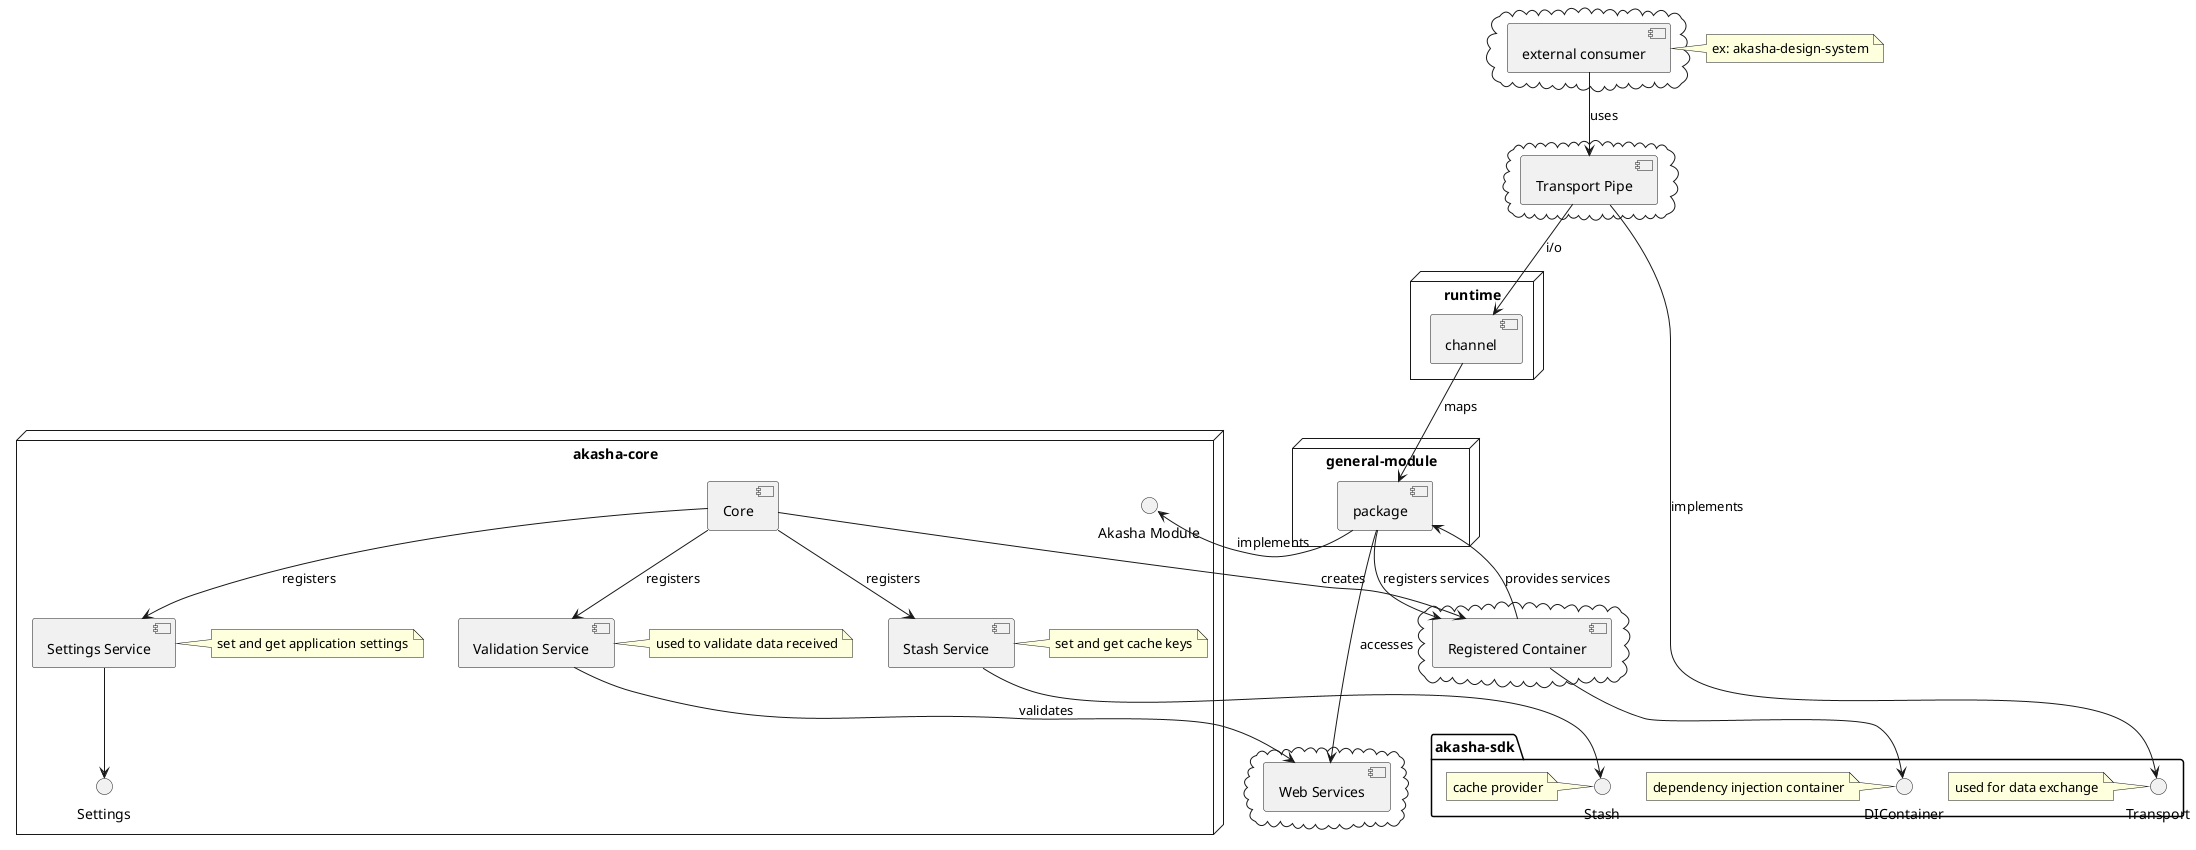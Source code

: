 @startuml

package "akasha-sdk" {
() Transport
() Stash
() DIContainer

note left of Stash : cache provider
note left of Transport: used for data exchange
note left of DIContainer: dependency injection container
}

node "akasha-core" {
() Settings
() "Akasha Module" as AkashaModule
[Core] as AkashaCore
[Settings Service] as SettingsService
[Stash Service] as StashService
[Validation Service] as ValidationService
note right of ValidationService: used to validate data received
StashService --> Stash
SettingsService --> Settings
note right of SettingsService: set and get application settings
note right of StashService: set and get cache keys
}
cloud {
[Registered Container] as DI
}
cloud {
[Web Services] as WebServices
}
DI --> DIContainer
AkashaCore --> DI : creates
AkashaCore --> StashService: registers
AkashaCore --> SettingsService: registers
AkashaCore --> ValidationService: registers

ValidationService --> WebServices: validates

node "general-module"{
[package] --> AkashaModule: implements
[package] --> DI: registers services
DI --> package: provides services
[package] --> WebServices: accesses
}
cloud {
[Transport Pipe] as TransportPipe
}

node "runtime"{
 [channel] as AkashaChannel
}

AkashaChannel --> package : maps
cloud {
[external consumer] as userInterface
}
note left of userInterface: ex: akasha-design-system


TransportPipe --> Transport: implements
userInterface --> TransportPipe: uses
TransportPipe --> AkashaChannel: i/o
@enduml
